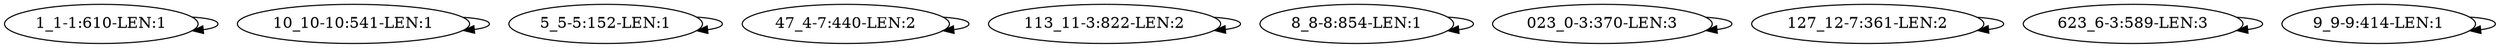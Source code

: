 digraph G {
    "1_1-1:610-LEN:1" -> "1_1-1:610-LEN:1";
    "10_10-10:541-LEN:1" -> "10_10-10:541-LEN:1";
    "5_5-5:152-LEN:1" -> "5_5-5:152-LEN:1";
    "47_4-7:440-LEN:2" -> "47_4-7:440-LEN:2";
    "113_11-3:822-LEN:2" -> "113_11-3:822-LEN:2";
    "8_8-8:854-LEN:1" -> "8_8-8:854-LEN:1";
    "023_0-3:370-LEN:3" -> "023_0-3:370-LEN:3";
    "127_12-7:361-LEN:2" -> "127_12-7:361-LEN:2";
    "623_6-3:589-LEN:3" -> "623_6-3:589-LEN:3";
    "9_9-9:414-LEN:1" -> "9_9-9:414-LEN:1";
}
